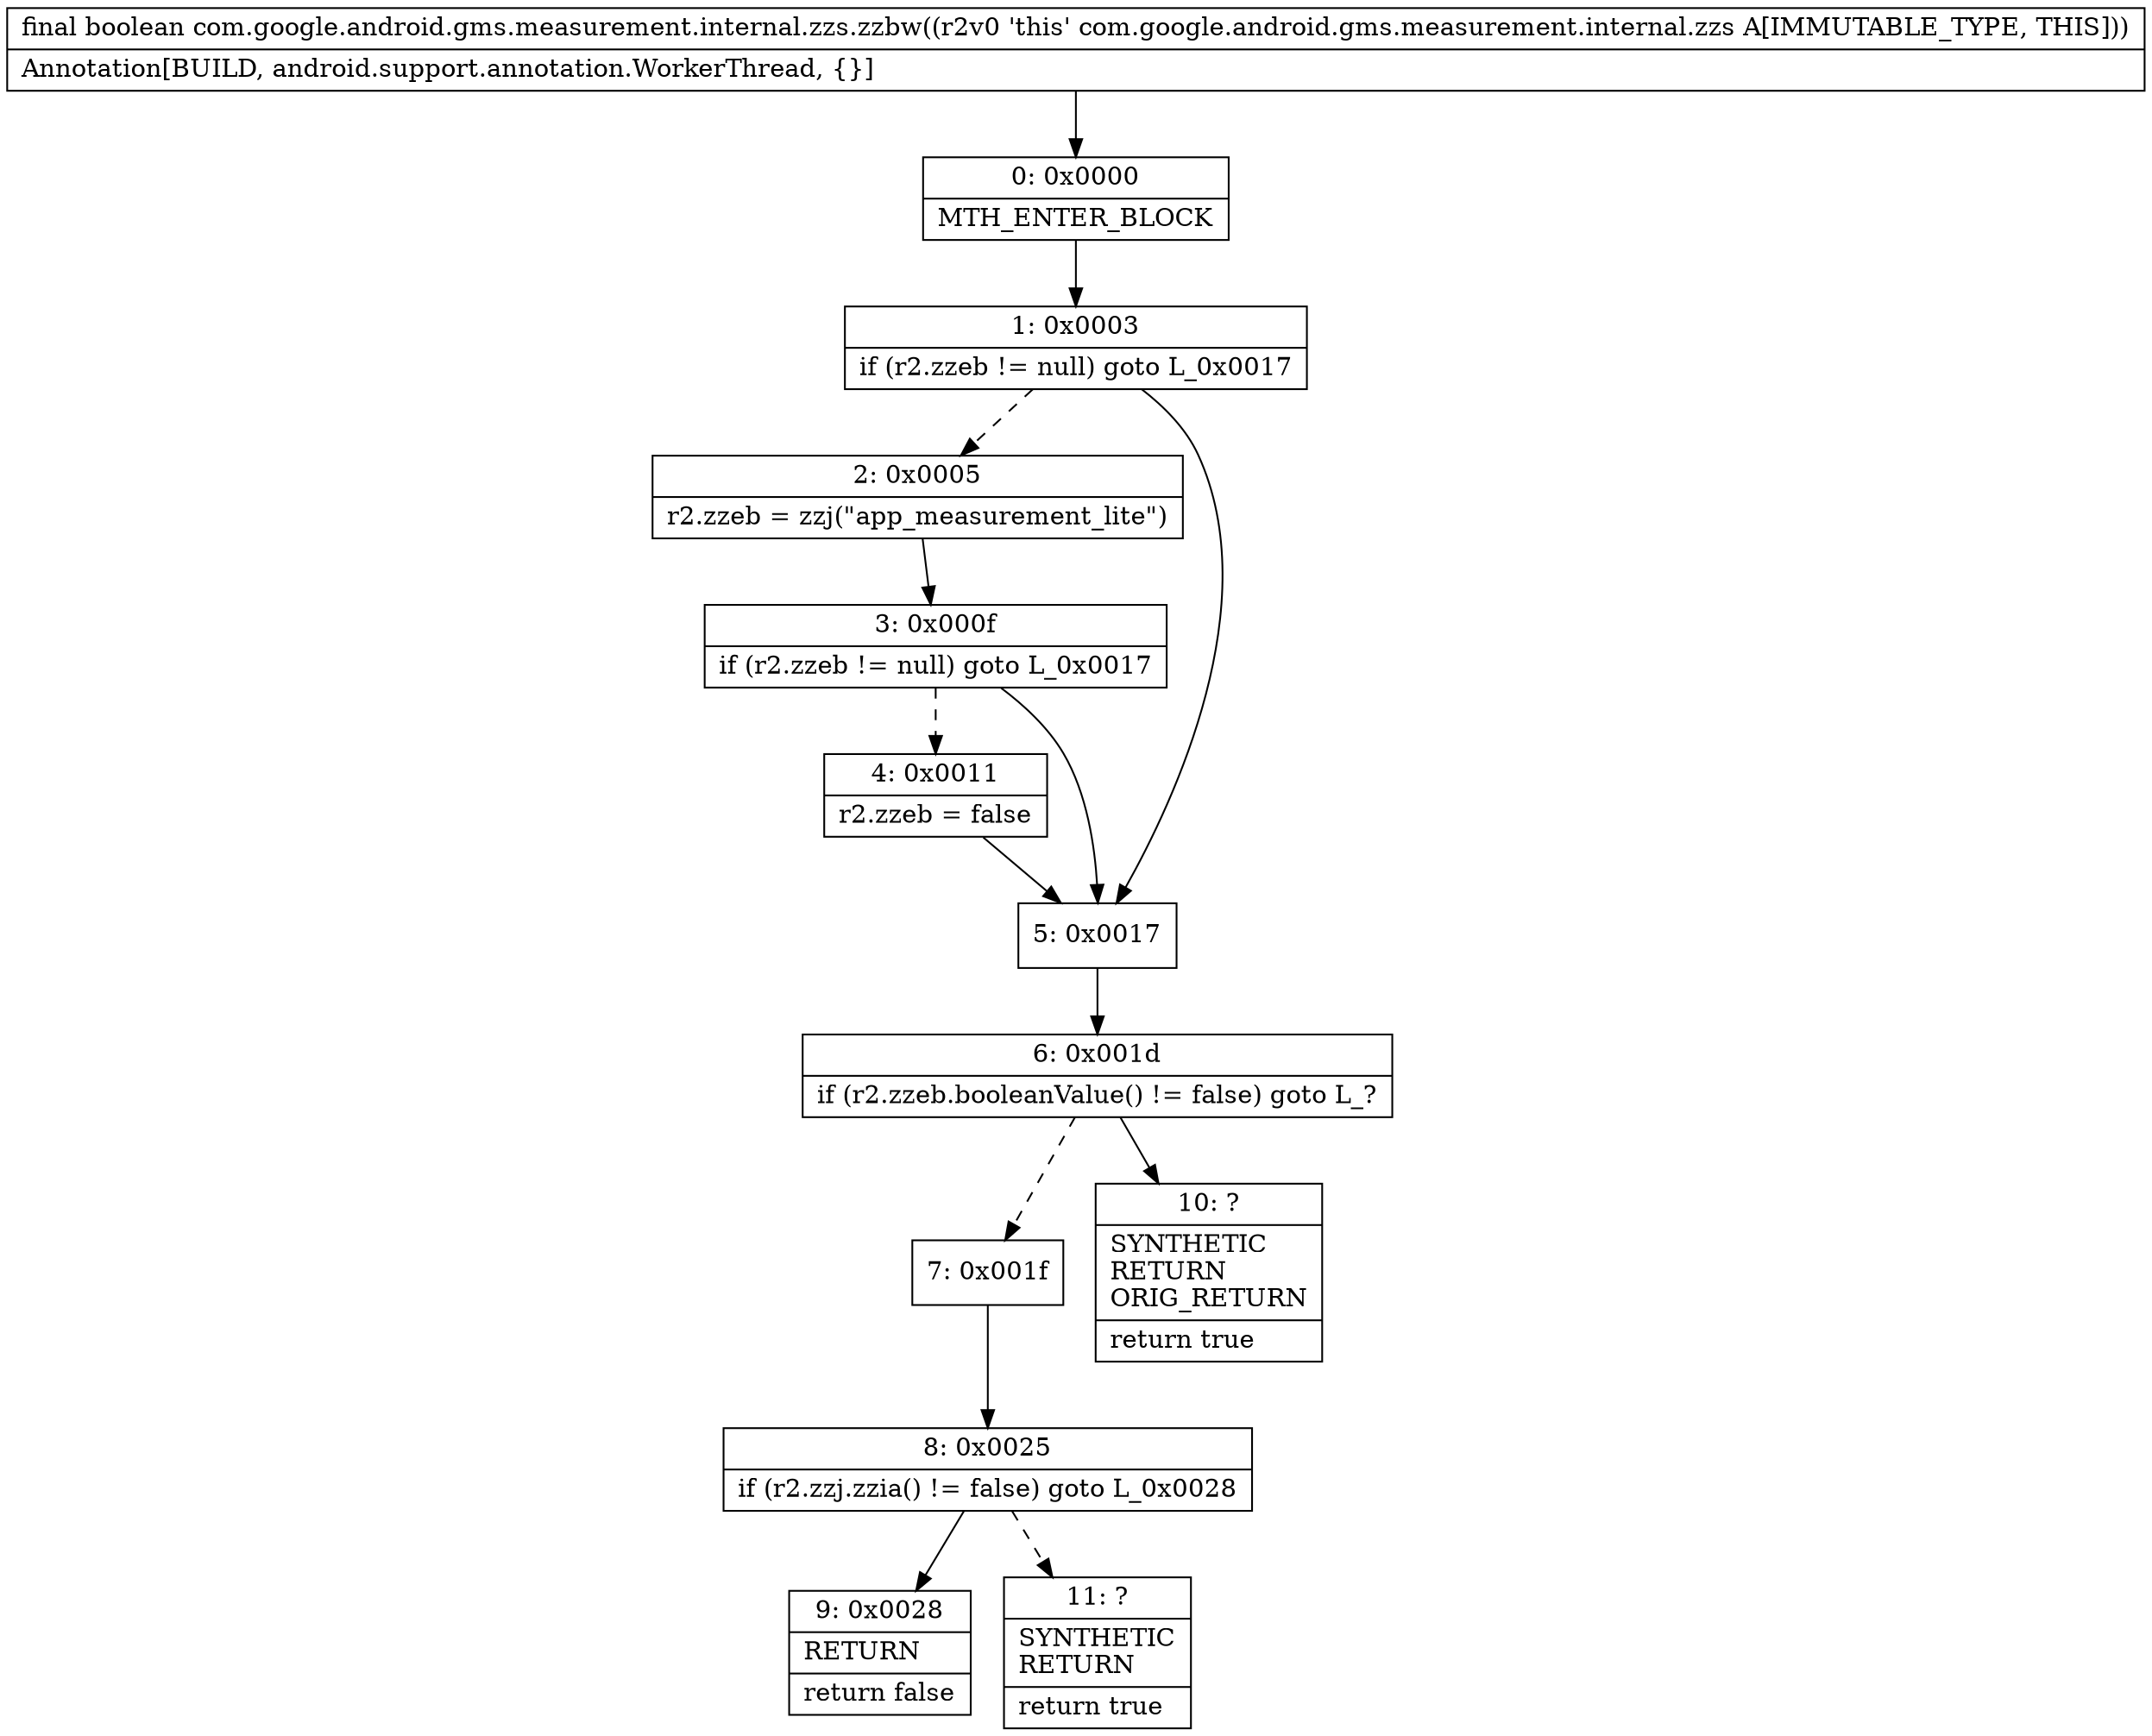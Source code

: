 digraph "CFG forcom.google.android.gms.measurement.internal.zzs.zzbw()Z" {
Node_0 [shape=record,label="{0\:\ 0x0000|MTH_ENTER_BLOCK\l}"];
Node_1 [shape=record,label="{1\:\ 0x0003|if (r2.zzeb != null) goto L_0x0017\l}"];
Node_2 [shape=record,label="{2\:\ 0x0005|r2.zzeb = zzj(\"app_measurement_lite\")\l}"];
Node_3 [shape=record,label="{3\:\ 0x000f|if (r2.zzeb != null) goto L_0x0017\l}"];
Node_4 [shape=record,label="{4\:\ 0x0011|r2.zzeb = false\l}"];
Node_5 [shape=record,label="{5\:\ 0x0017}"];
Node_6 [shape=record,label="{6\:\ 0x001d|if (r2.zzeb.booleanValue() != false) goto L_?\l}"];
Node_7 [shape=record,label="{7\:\ 0x001f}"];
Node_8 [shape=record,label="{8\:\ 0x0025|if (r2.zzj.zzia() != false) goto L_0x0028\l}"];
Node_9 [shape=record,label="{9\:\ 0x0028|RETURN\l|return false\l}"];
Node_10 [shape=record,label="{10\:\ ?|SYNTHETIC\lRETURN\lORIG_RETURN\l|return true\l}"];
Node_11 [shape=record,label="{11\:\ ?|SYNTHETIC\lRETURN\l|return true\l}"];
MethodNode[shape=record,label="{final boolean com.google.android.gms.measurement.internal.zzs.zzbw((r2v0 'this' com.google.android.gms.measurement.internal.zzs A[IMMUTABLE_TYPE, THIS]))  | Annotation[BUILD, android.support.annotation.WorkerThread, \{\}]\l}"];
MethodNode -> Node_0;
Node_0 -> Node_1;
Node_1 -> Node_2[style=dashed];
Node_1 -> Node_5;
Node_2 -> Node_3;
Node_3 -> Node_4[style=dashed];
Node_3 -> Node_5;
Node_4 -> Node_5;
Node_5 -> Node_6;
Node_6 -> Node_7[style=dashed];
Node_6 -> Node_10;
Node_7 -> Node_8;
Node_8 -> Node_9;
Node_8 -> Node_11[style=dashed];
}

